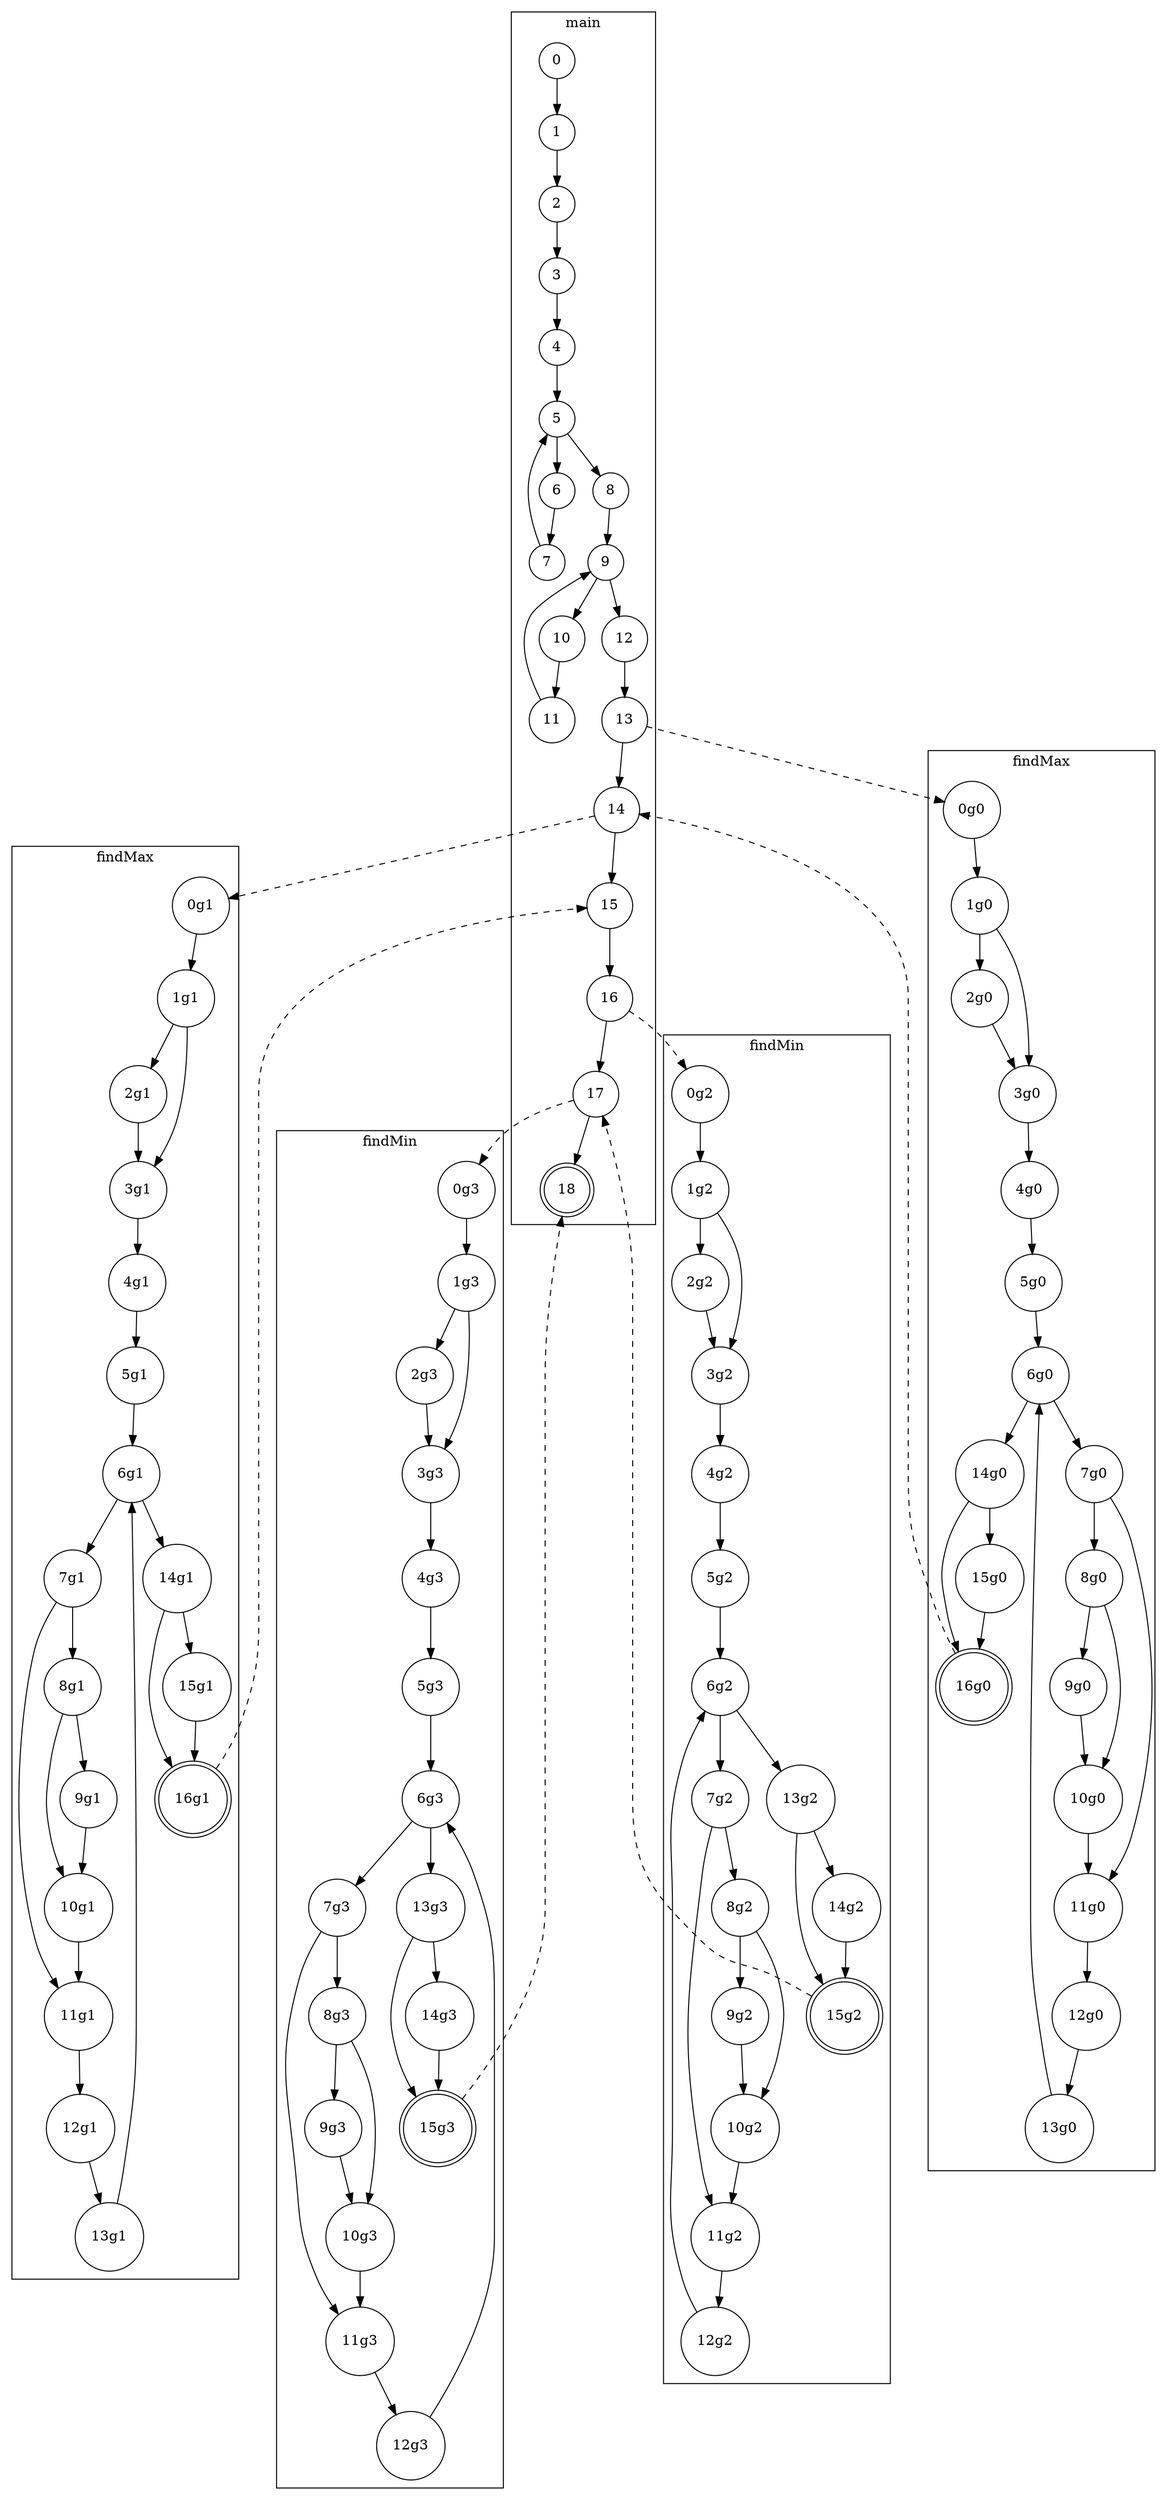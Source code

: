 digraph CFG{
	subgraph cluster_0{
		node [shape = doublecircle] "18";
		node [shape = circle];
		label = "main";
		color=black
		"0" -> "1"; /*exprStmt*/
		"1" -> "2"; /*exprStmt*/
		"2" -> "3"; /*exprStmt*/
		"3" -> "4"; /*beforeloop*/
		"4" -> "5"; /*loop*/
		"5" -> "6"; /*exprStmt*/
		"6" -> "7"; /*loopend*/
		"7" -> "5"; /*loopend*/
		"5" -> "8"; /*beforeloop*/
		"8" -> "9"; /*loop*/
		"9" -> "10"; /*exprStmt*/
		"10" -> "11"; /*loopend*/
		"11" -> "9"; /*loopend*/
		"9" -> "12"; /*exprStmt*/
		"12" -> "13"; /*exprStmt*/
		"13" -> "14"; /*exprStmt*/
		"14" -> "15"; /*exprStmt*/
		"15" -> "16"; /*exprStmt*/
		"16" -> "17"; /*exprStmt*/
		"17" -> "18"; /*exprStmt*/
	}
	subgraph cluster_1{
		node [shape = doublecircle] "16g0";
		node [shape = circle];
		label = "findMax";
		color=black
		"0g0" -> "1g0"; /*if*/
		"1g0" -> "2g0"; /*then*/
		"2g0" -> "3g0"; /*ifend*/
		"1g0" -> "3g0";/*ifend*/
		"3g0" -> "4g0"; /*exprStmt*/
		"4g0" -> "5g0"; /*beforeloop*/
		"5g0" -> "6g0"; /*loop*/
		"6g0" -> "7g0"; /*if*/
		"7g0" -> "8g0"; /*if*/
		"8g0" -> "9g0"; /*then*/
		"9g0" -> "10g0"; /*ifend*/
		"8g0" -> "10g0";/*ifend*/
		"10g0" -> "11g0"; /*ifend*/
		"7g0" -> "11g0";/*ifend*/
		"11g0" -> "12g0"; /*exprStmt*/
		"12g0" -> "13g0"; /*loopend*/
		"13g0" -> "6g0"; /*loopend*/
		"6g0" -> "14g0"; /*if*/
		"14g0" -> "15g0"; /*then*/
		"15g0" -> "16g0"; /*ifend*/
		"14g0" -> "16g0";/*ifend*/
	}
	subgraph cluster_2{
		node [shape = doublecircle] "16g1";
		node [shape = circle];
		label = "findMax";
		color=black
		"0g1" -> "1g1"; /*if*/
		"1g1" -> "2g1"; /*then*/
		"2g1" -> "3g1"; /*ifend*/
		"1g1" -> "3g1";/*ifend*/
		"3g1" -> "4g1"; /*exprStmt*/
		"4g1" -> "5g1"; /*beforeloop*/
		"5g1" -> "6g1"; /*loop*/
		"6g1" -> "7g1"; /*if*/
		"7g1" -> "8g1"; /*if*/
		"8g1" -> "9g1"; /*then*/
		"9g1" -> "10g1"; /*ifend*/
		"8g1" -> "10g1";/*ifend*/
		"10g1" -> "11g1"; /*ifend*/
		"7g1" -> "11g1";/*ifend*/
		"11g1" -> "12g1"; /*exprStmt*/
		"12g1" -> "13g1"; /*loopend*/
		"13g1" -> "6g1"; /*loopend*/
		"6g1" -> "14g1"; /*if*/
		"14g1" -> "15g1"; /*then*/
		"15g1" -> "16g1"; /*ifend*/
		"14g1" -> "16g1";/*ifend*/
	}
	subgraph cluster_3{
		node [shape = doublecircle] "15g2";
		node [shape = circle];
		label = "findMin";
		color=black
		"0g2" -> "1g2"; /*if*/
		"1g2" -> "2g2"; /*then*/
		"2g2" -> "3g2"; /*ifend*/
		"1g2" -> "3g2";/*ifend*/
		"3g2" -> "4g2"; /*exprStmt*/
		"4g2" -> "5g2"; /*beforeloop*/
		"5g2" -> "6g2"; /*loop*/
		"6g2" -> "7g2"; /*if*/
		"7g2" -> "8g2"; /*if*/
		"8g2" -> "9g2"; /*then*/
		"9g2" -> "10g2"; /*ifend*/
		"8g2" -> "10g2";/*ifend*/
		"10g2" -> "11g2"; /*ifend*/
		"7g2" -> "11g2";/*ifend*/
		"11g2" -> "12g2"; /*loopend*/
		"12g2" -> "6g2"; /*loopend*/
		"6g2" -> "13g2"; /*if*/
		"13g2" -> "14g2"; /*then*/
		"14g2" -> "15g2"; /*ifend*/
		"13g2" -> "15g2";/*ifend*/
	}
	subgraph cluster_4{
		node [shape = doublecircle] "15g3";
		node [shape = circle];
		label = "findMin";
		color=black
		"0g3" -> "1g3"; /*if*/
		"1g3" -> "2g3"; /*then*/
		"2g3" -> "3g3"; /*ifend*/
		"1g3" -> "3g3";/*ifend*/
		"3g3" -> "4g3"; /*exprStmt*/
		"4g3" -> "5g3"; /*beforeloop*/
		"5g3" -> "6g3"; /*loop*/
		"6g3" -> "7g3"; /*if*/
		"7g3" -> "8g3"; /*if*/
		"8g3" -> "9g3"; /*then*/
		"9g3" -> "10g3"; /*ifend*/
		"8g3" -> "10g3";/*ifend*/
		"10g3" -> "11g3"; /*ifend*/
		"7g3" -> "11g3";/*ifend*/
		"11g3" -> "12g3"; /*loopend*/
		"12g3" -> "6g3"; /*loopend*/
		"6g3" -> "13g3"; /*if*/
		"13g3" -> "14g3"; /*then*/
		"14g3" -> "15g3"; /*ifend*/
		"13g3" -> "15g3";/*ifend*/
	}
	"13" -> "0g0" [ style=dashed ];
	"14" -> "0g1" [ style=dashed ];
	"16" -> "0g2" [ style=dashed ];
	"17" -> "0g3" [ style=dashed ];
	"16g0" -> "14" [ style=dashed ];
	"16g1" -> "15" [ style=dashed ];
	"15g2" -> "17" [ style=dashed ];
	"15g3" -> "18" [ style=dashed ];
}